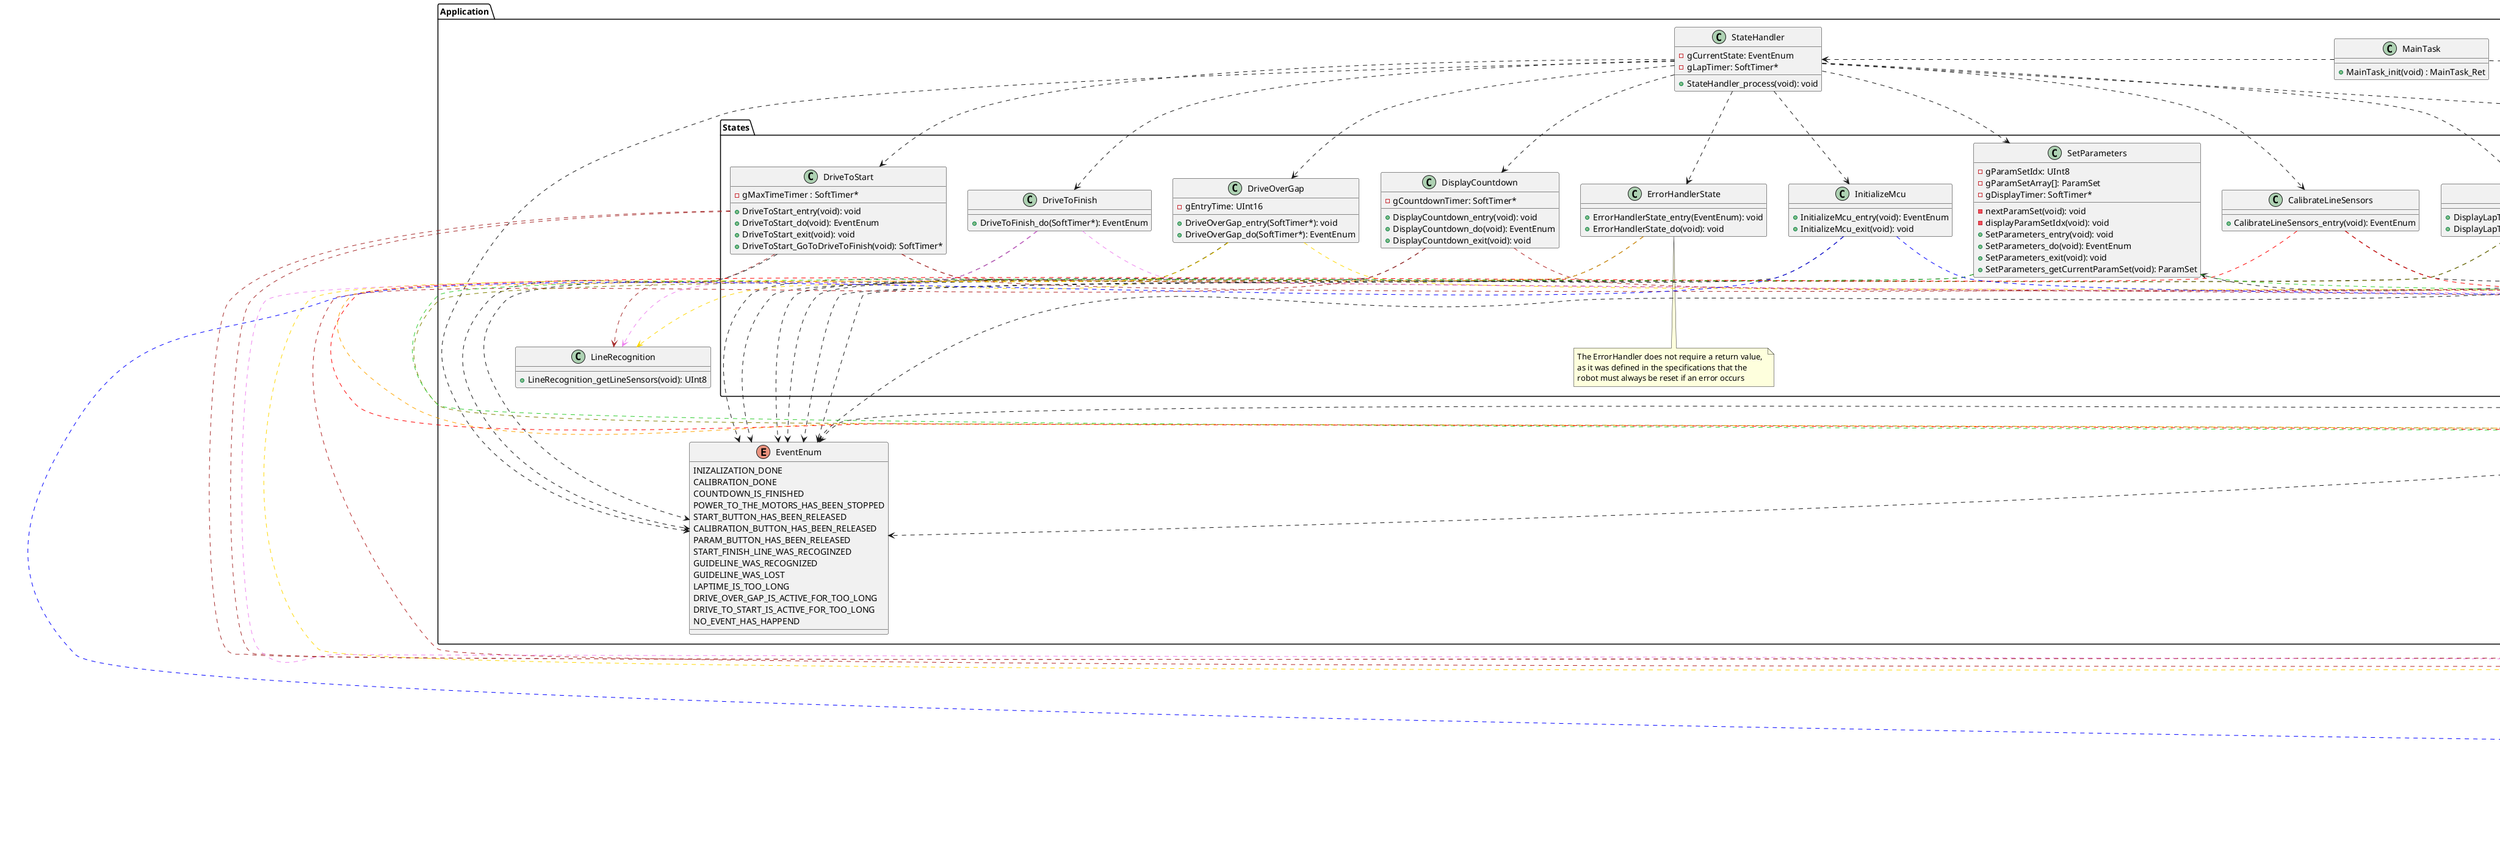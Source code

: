 @startuml class_diagram

package "Provision" {
package "OS" #DDDDDD {
    class Scheduler {
        + Scheduler_init(void) : SchedulerRet
        + Scheduler_execute(void) : void
        + Scheduler_addTask(Task*) : Scheduler_Ret
        + Scheduler_removeTask(Task*) : Scheduler_Ret
    }

    class Task {
        + Task_init(Task*, TaskWorkCallback, TaskState, void*) : Task_Ret
    }

    class SoftTimer{
        + SoftTimer_init(SoftTimer*) : void
        + SoftTimer_start(SoftTimer*, UInt16) : SoftTimer_Ret
        + SoftTimer_Stop(SoftTImer*) : SoftTimer_Ret
        + SoftTimer_Update(SoftTimer*) : void
        + SoftTimer_restart(SoftTimer*) : SoftTimer_Ret
        + SoftTimer_get(SoftTimer*) : UInt16
        + SoftTimerHandler_init(void) : void
        + SoftTimerHandler_register(SoftTimer*) : SoftTimer_Ret
        + SoftTimerHandler_unRegister(SoftTimer*) : SoftTimer_Ret
        + SoftTimerHandler_update(void) : void
        + SoftTimer_getTimeStampMs(void) : UInt64
    }

    class ErrorHandler {
        + ErrorHandler_show(ErrorHandlerErrorCode) : void
        + ErrorHandler_halt(ErrorHandlerErrorCode) : void
        + ErrorHandler_setErrorCallback(ErrorCallback) : void
        + ErrorHandler_setPrintCallback(PrintCallback) : void
    }


    Scheduler -[hidden]-> ErrorHandler
    ErrorHandler -[hidden]-> SoftTimer

}
package "Service" #DDDDDD {
    class Button {
        + Button_init(void) : void
        + Button_getState(ButtonID) : ButtonState
    }

    class Buzzer {
        + Buzzer_init(void) : void
        + Buzzer_beep(BuzzerID) : void
    }

    class Display {
        + Display_init(void) : void
        + Display_clear(void) : void
        + Display_clearLine(void) : void
        + Display_home(void) : void
        + Display_gotoxy(UInt8, UInt8) : void
        + Display_write(char*, UInt8) : void
        + Display_writeBar(UInt8) : void
    }

    class LED {
        + Led_init(void) : void
        + Led_switchOn(Led_Led) : void
        + Led_switchOff(Led_Led) : void
    }

    class DriveControl {
        + DriveControl_init(void) : void
        + DriveControl_drive(DriveControlMotorID, UInt8, DriveControl_Direction) : void
        + DriveControl_getMileage(void) : Int32
        + DriveControl_resetMileage(void) : void
    }

    class LineSensor {
        + LineSensor_init(void) : void
        + LineSensor_startCalibration(void) : void
        + LineSensor_stopCalibration(void) : void
        + LineSensor_getCalibrationState(void) : bool
        + LineSensor_read(LineSensorValues*) : void
        + LineSensor_enableEmitter(void)
        + LineSensor_disableEmitter(void) : void
    }
}

package "HAL" #DDDDDD {

    class GPIO{
        + Gpio_init(void) : Gpio_Ret
        + Gpio_write(Gpio_ID, Gpio_State) : Gpio_Ret
        + Gpio_read(Gpio_ID, Gpio_State* : Gpio_Ret
        + Gpio_alloc(Gpio_ID, UInt8*) : Gpio_Ret
        + Gpio_free(Gpio_ID, UInt8) : Gpio_Ret
    }
    class PWM{
        + Pwm_init(void) : void
        + Pwm_setDutyCycle(PwmID, UInt8) : void
    }
    class TickTimer{
        + TickTimer_init(void) : void
        + TickTimer_setCallback(TimerTickCallback) : void
        + TickTimer_get(void) : UInt64
        + TickTimer_delay(UInt8) : void
    }
    class IRQ{
        + Irq_init(void) : void
        + Irq_enable(IrqID) : void
        + Irq_disable(IrqID) : void
        + Irq_setCallback(IrqID, IrqCallback) : void
    }
}
    class main {

    }
    main ..> Scheduler

}

package "Application"  {

    class "MainTask" {
        + MainTask_init(void) : MainTask_Ret
    }

    Scheduler <.up.. MainTask : register

    enum EventEnum {
        INIZALIZATION_DONE
        CALIBRATION_DONE
        COUNTDOWN_IS_FINISHED
        POWER_TO_THE_MOTORS_HAS_BEEN_STOPPED
        START_BUTTON_HAS_BEEN_RELEASED
        CALIBRATION_BUTTON_HAS_BEEN_RELEASED
        PARAM_BUTTON_HAS_BEEN_RELEASED
        START_FINISH_LINE_WAS_RECOGINZED
        GUIDELINE_WAS_RECOGNIZED
        GUIDELINE_WAS_LOST
        LAPTIME_IS_TOO_LONG
        DRIVE_OVER_GAP_IS_ACTIVE_FOR_TOO_LONG
        DRIVE_TO_START_IS_ACTIVE_FOR_TOO_LONG
        NO_EVENT_HAS_HAPPEND
    }

    class DriveHandler {
        +DriveHandler_StopDriving(void): void
        +DriveHandler_FindGuideLine(void):void
        +DriveHandler_FollowGuideLine(UInt8): void
    }
    DriveHandler ..> EventEnum

    class LineRecognition {
        + LineRecognition_getLineSensors(void): UInt8
    }

    class StateHandler {
        -gCurrentState: EventEnum
        -gLapTimer: SoftTimer*
        +StateHandler_process(void): void
    }

    StateHandler ..> EventEnum

    package States {

        StateHandler ..> InitializeMcu
        StateHandler ..> CalibrateLineSensors
        StateHandler ..> ReadyToDrive
        StateHandler ..> DriveToStart
        StateHandler ..> DriveToFinish
        StateHandler ..> DriveOverGap
        StateHandler ..> DisplayCountdown
        StateHandler ..> DisplayLapTime
        StateHandler ..> ErrorHandlerState
        StateHandler ..> SetParameters

        class InitializeMcu {
            +InitializeMcu_entry(void): EventEnum 
            +InitializeMcu_exit(void): void 
        }

        class CalibrateLineSensors {
            +CalibrateLineSensors_entry(void): EventEnum
        }

        class ReadyToDrive {
            +ReadyToDrive_do(void): EventEnum
        }

        class DriveToStart {
            -gMaxTimeTimer : SoftTimer*
            +DriveToStart_entry(void): void
            +DriveToStart_do(void): EventEnum
            +DriveToStart_exit(void): void
            +DriveToStart_GoToDriveToFinish(void): SoftTimer*
        }
        DriveToStart .[#Brown].> DriveHandler
        DriveToStart .[#Brown].> LineRecognition
        DriveToStart .[#Brown].> SoftTimer

        class DriveToFinish {
            +DriveToFinish_do(SoftTimer*): EventEnum
        }
        DriveToFinish .[#Violet].> DriveHandler
        DriveToFinish .[#Violet].> LineRecognition

        class DriveOverGap {
            -gEntryTime: UInt16
            + DriveOverGap_entry(SoftTimer*): void
            + DriveOverGap_do(SoftTimer*): EventEnum
        }
        DriveOverGap .[#gold].> DriveHandler
        DriveOverGap .[#gold].> LineRecognition

        class DisplayCountdown {
            -gCountdownTimer: SoftTimer*
            +DisplayCountdown_entry(void): void
            +DisplayCountdown_do(void): EventEnum
            +DisplayCountdown_exit(void): void
        }

        class DisplayLapTime {
            +DisplayLapTime_entry(SoftTimer*): EventEnum
            +DisplayLapTime_exit(void): void
        }

        class SetParameters {
            -gParamSetIdx: UInt8
            -gParamSetArray[]: ParamSet
            -gDisplayTimer: SoftTimer*
            -nextParamSet(void): void
            -displayParamSetIdx(void): void
            +SetParameters_entry(void): void
            +SetParameters_do(void): EventEnum
            +SetParameters_exit(void): void
            +SetParameters_getCurrentParamSet(void): ParamSet
        }

        DriveHandler ..> SetParameters

        class ErrorHandlerState{
            +ErrorHandlerState_entry(EventEnum): void
            +ErrorHandlerState_do(void): void
        }
        note bottom of ErrorHandlerState
        The ErrorHandler does not require a return value, 
        as it was defined in the specifications that the 
        robot must always be reset if an error occurs
        end note

        InitializeMcu ..> EventEnum
        CalibrateLineSensors ..> EventEnum
        ReadyToDrive ..> EventEnum
        DriveToStart ..> EventEnum
        DriveToFinish ..> EventEnum
        DriveOverGap ..> EventEnum
        DisplayCountdown ..> EventEnum
        DisplayLapTime ..> EventEnum
        ErrorHandlerState ..> EventEnum
        SetParameters ..> EventEnum

    }

    MainTask .left.> StateHandler

}

ReadyToDrive .[#green].> Display
ReadyToDrive .[#green].> Button

DisplayCountdown .[#FireBrick].> Display
DisplayCountdown .[#FireBrick].> SoftTimer

DisplayLapTime .[#Olive].> SoftTimer
DisplayLapTime .[#Olive].> Buzzer
DisplayLapTime .[#Olive].> Display

SetParameters .[#LimeGreen].> SoftTimer
SetParameters .[#LimeGreen].> Display

DriveOverGap .[#gold].> SoftTimer

DriveToFinish .[#Violet].> SoftTimer

DriveToStart .[#Brown].> SoftTimer
DriveToStart .[#Brown].> Buzzer

ErrorHandlerState .[#Orange].> Buzzer

CalibrateLineSensors .[#red].> DriveControl
CalibrateLineSensors .[#red].> LineSensor

InitializeMcu .[#Blue].> Service
InitializeMcu .[#Blue].> HAL

DriveHandler .[#LightCoral].> DriveControl

' ++++++++++++++++++++++++++++++++
' Service

Button ..> GPIO
Button ..> SoftTimer

Buzzer ..> PWM
Buzzer ..> SoftTimer

Display ..> GPIO
Display ..> TickTimer
Display ..> ErrorHandler

DriveControl ..> GPIO
DriveControl ..> PWM
DriveControl ..> IRQ

LED ..> GPIO

LineSensor ..> SoftTimer
LineSensor ..> GPIO
LineSensor ..> TickTimer
LineSensor .r.> Display

' ++++++++++++++++++++++++++++++++
' OS

' ErrorHandler ..> HAL

SoftTimer ..> TickTimer

Scheduler ..> Task
Scheduler ..> IRQ

@enduml